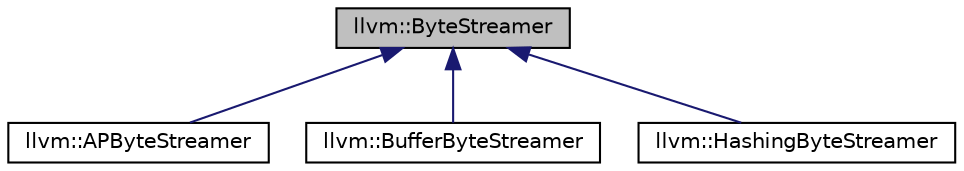 digraph "llvm::ByteStreamer"
{
 // LATEX_PDF_SIZE
  bgcolor="transparent";
  edge [fontname="Helvetica",fontsize="10",labelfontname="Helvetica",labelfontsize="10"];
  node [fontname="Helvetica",fontsize="10",shape="box"];
  Node1 [label="llvm::ByteStreamer",height=0.2,width=0.4,color="black", fillcolor="grey75", style="filled", fontcolor="black",tooltip=" "];
  Node1 -> Node2 [dir="back",color="midnightblue",fontsize="10",style="solid",fontname="Helvetica"];
  Node2 [label="llvm::APByteStreamer",height=0.2,width=0.4,color="black",URL="$classllvm_1_1APByteStreamer.html",tooltip=" "];
  Node1 -> Node3 [dir="back",color="midnightblue",fontsize="10",style="solid",fontname="Helvetica"];
  Node3 [label="llvm::BufferByteStreamer",height=0.2,width=0.4,color="black",URL="$classllvm_1_1BufferByteStreamer.html",tooltip=" "];
  Node1 -> Node4 [dir="back",color="midnightblue",fontsize="10",style="solid",fontname="Helvetica"];
  Node4 [label="llvm::HashingByteStreamer",height=0.2,width=0.4,color="black",URL="$classllvm_1_1HashingByteStreamer.html",tooltip=" "];
}

